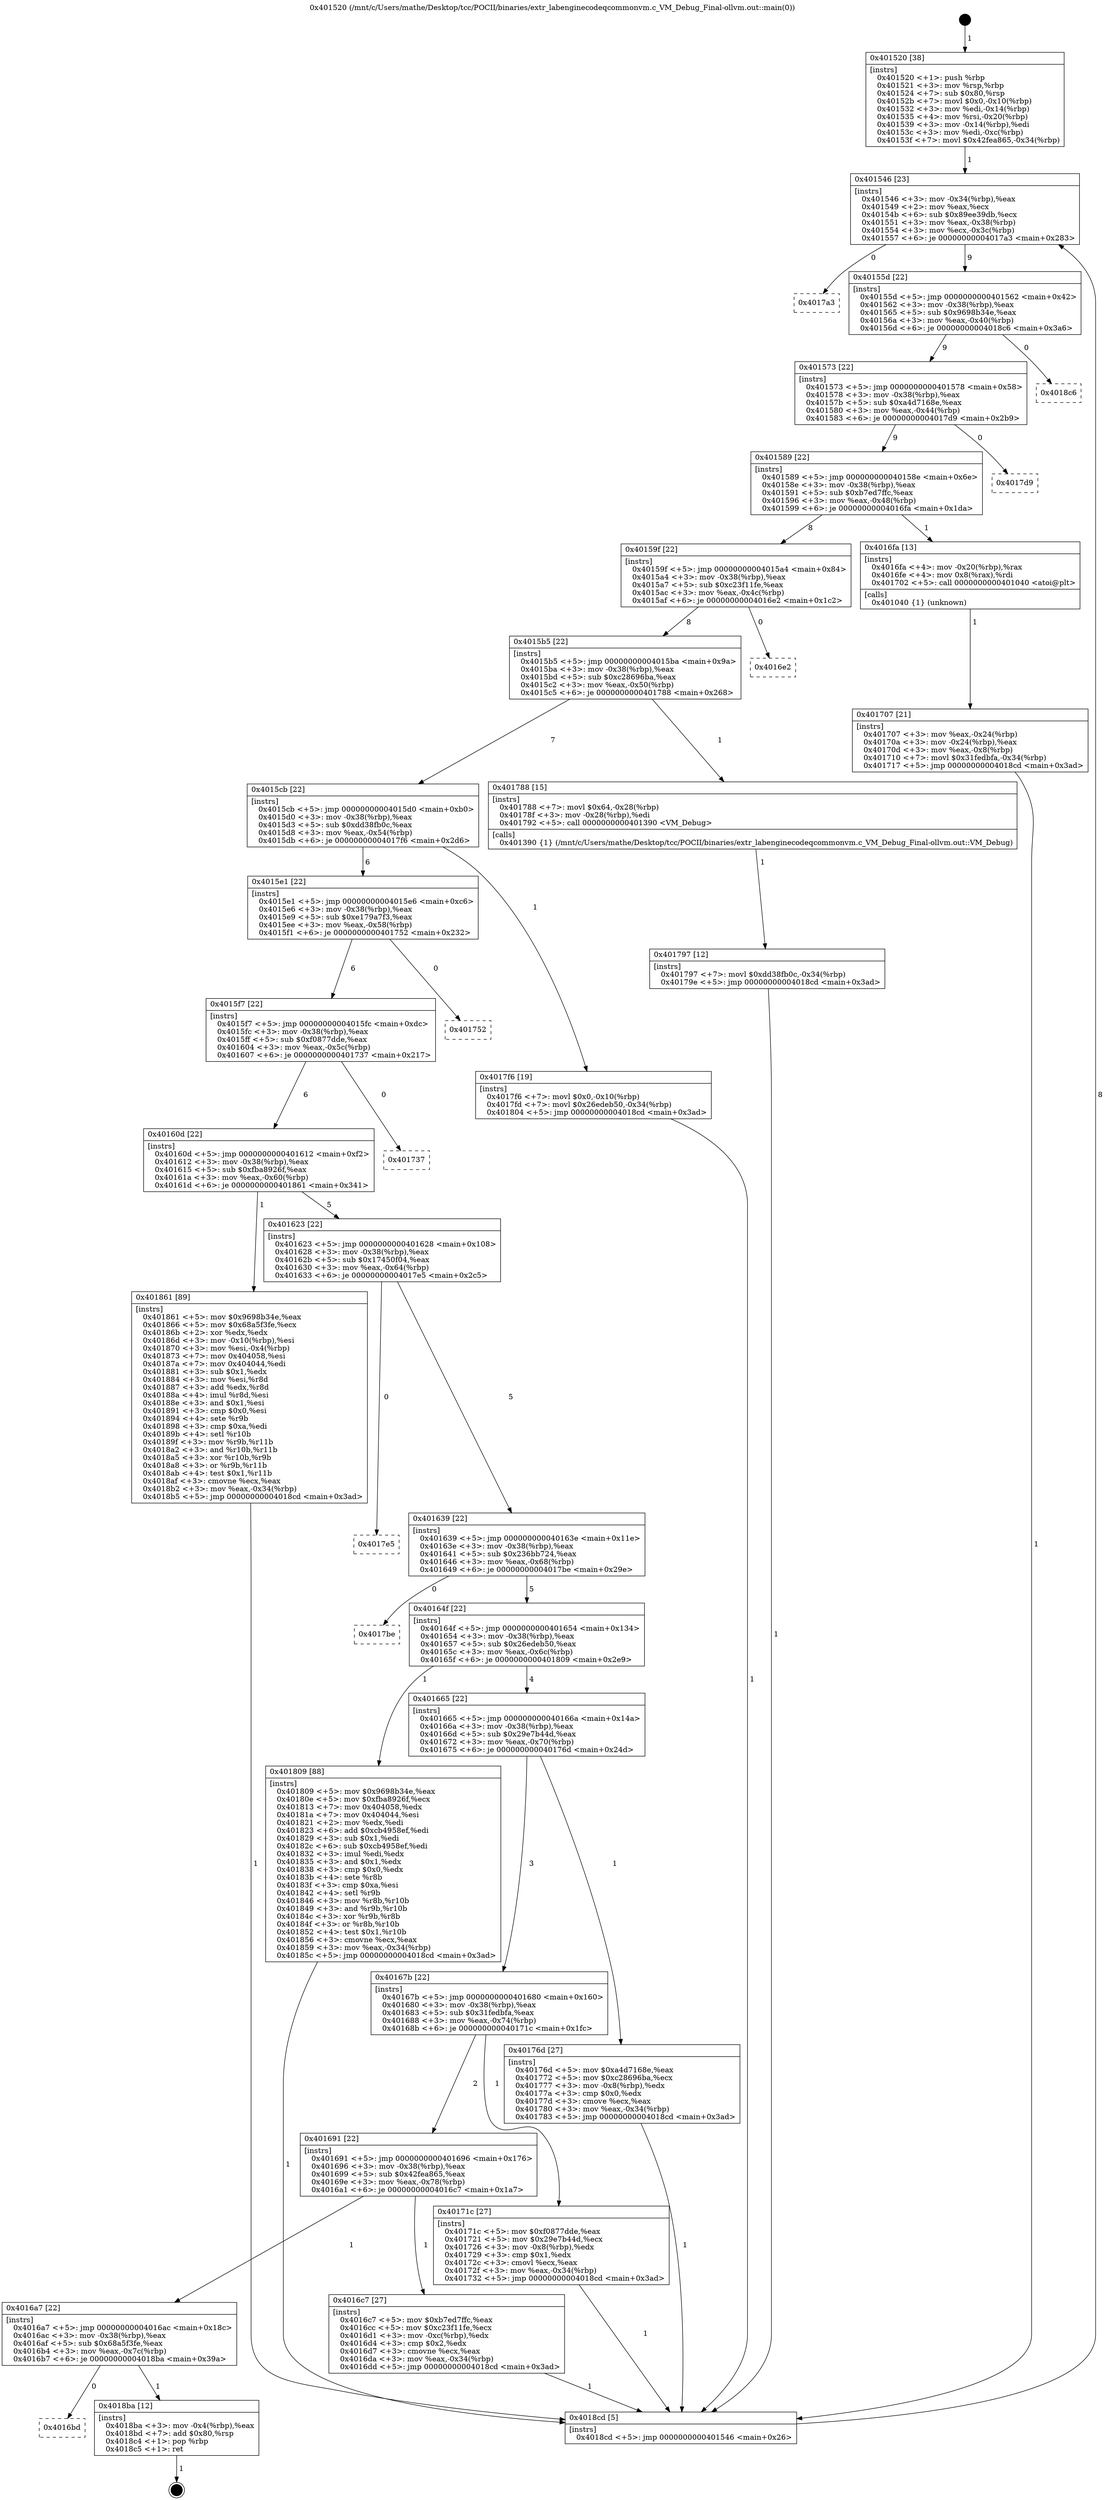 digraph "0x401520" {
  label = "0x401520 (/mnt/c/Users/mathe/Desktop/tcc/POCII/binaries/extr_labenginecodeqcommonvm.c_VM_Debug_Final-ollvm.out::main(0))"
  labelloc = "t"
  node[shape=record]

  Entry [label="",width=0.3,height=0.3,shape=circle,fillcolor=black,style=filled]
  "0x401546" [label="{
     0x401546 [23]\l
     | [instrs]\l
     &nbsp;&nbsp;0x401546 \<+3\>: mov -0x34(%rbp),%eax\l
     &nbsp;&nbsp;0x401549 \<+2\>: mov %eax,%ecx\l
     &nbsp;&nbsp;0x40154b \<+6\>: sub $0x89ee39db,%ecx\l
     &nbsp;&nbsp;0x401551 \<+3\>: mov %eax,-0x38(%rbp)\l
     &nbsp;&nbsp;0x401554 \<+3\>: mov %ecx,-0x3c(%rbp)\l
     &nbsp;&nbsp;0x401557 \<+6\>: je 00000000004017a3 \<main+0x283\>\l
  }"]
  "0x4017a3" [label="{
     0x4017a3\l
  }", style=dashed]
  "0x40155d" [label="{
     0x40155d [22]\l
     | [instrs]\l
     &nbsp;&nbsp;0x40155d \<+5\>: jmp 0000000000401562 \<main+0x42\>\l
     &nbsp;&nbsp;0x401562 \<+3\>: mov -0x38(%rbp),%eax\l
     &nbsp;&nbsp;0x401565 \<+5\>: sub $0x9698b34e,%eax\l
     &nbsp;&nbsp;0x40156a \<+3\>: mov %eax,-0x40(%rbp)\l
     &nbsp;&nbsp;0x40156d \<+6\>: je 00000000004018c6 \<main+0x3a6\>\l
  }"]
  Exit [label="",width=0.3,height=0.3,shape=circle,fillcolor=black,style=filled,peripheries=2]
  "0x4018c6" [label="{
     0x4018c6\l
  }", style=dashed]
  "0x401573" [label="{
     0x401573 [22]\l
     | [instrs]\l
     &nbsp;&nbsp;0x401573 \<+5\>: jmp 0000000000401578 \<main+0x58\>\l
     &nbsp;&nbsp;0x401578 \<+3\>: mov -0x38(%rbp),%eax\l
     &nbsp;&nbsp;0x40157b \<+5\>: sub $0xa4d7168e,%eax\l
     &nbsp;&nbsp;0x401580 \<+3\>: mov %eax,-0x44(%rbp)\l
     &nbsp;&nbsp;0x401583 \<+6\>: je 00000000004017d9 \<main+0x2b9\>\l
  }"]
  "0x4016bd" [label="{
     0x4016bd\l
  }", style=dashed]
  "0x4017d9" [label="{
     0x4017d9\l
  }", style=dashed]
  "0x401589" [label="{
     0x401589 [22]\l
     | [instrs]\l
     &nbsp;&nbsp;0x401589 \<+5\>: jmp 000000000040158e \<main+0x6e\>\l
     &nbsp;&nbsp;0x40158e \<+3\>: mov -0x38(%rbp),%eax\l
     &nbsp;&nbsp;0x401591 \<+5\>: sub $0xb7ed7ffc,%eax\l
     &nbsp;&nbsp;0x401596 \<+3\>: mov %eax,-0x48(%rbp)\l
     &nbsp;&nbsp;0x401599 \<+6\>: je 00000000004016fa \<main+0x1da\>\l
  }"]
  "0x4018ba" [label="{
     0x4018ba [12]\l
     | [instrs]\l
     &nbsp;&nbsp;0x4018ba \<+3\>: mov -0x4(%rbp),%eax\l
     &nbsp;&nbsp;0x4018bd \<+7\>: add $0x80,%rsp\l
     &nbsp;&nbsp;0x4018c4 \<+1\>: pop %rbp\l
     &nbsp;&nbsp;0x4018c5 \<+1\>: ret\l
  }"]
  "0x4016fa" [label="{
     0x4016fa [13]\l
     | [instrs]\l
     &nbsp;&nbsp;0x4016fa \<+4\>: mov -0x20(%rbp),%rax\l
     &nbsp;&nbsp;0x4016fe \<+4\>: mov 0x8(%rax),%rdi\l
     &nbsp;&nbsp;0x401702 \<+5\>: call 0000000000401040 \<atoi@plt\>\l
     | [calls]\l
     &nbsp;&nbsp;0x401040 \{1\} (unknown)\l
  }"]
  "0x40159f" [label="{
     0x40159f [22]\l
     | [instrs]\l
     &nbsp;&nbsp;0x40159f \<+5\>: jmp 00000000004015a4 \<main+0x84\>\l
     &nbsp;&nbsp;0x4015a4 \<+3\>: mov -0x38(%rbp),%eax\l
     &nbsp;&nbsp;0x4015a7 \<+5\>: sub $0xc23f11fe,%eax\l
     &nbsp;&nbsp;0x4015ac \<+3\>: mov %eax,-0x4c(%rbp)\l
     &nbsp;&nbsp;0x4015af \<+6\>: je 00000000004016e2 \<main+0x1c2\>\l
  }"]
  "0x401797" [label="{
     0x401797 [12]\l
     | [instrs]\l
     &nbsp;&nbsp;0x401797 \<+7\>: movl $0xdd38fb0c,-0x34(%rbp)\l
     &nbsp;&nbsp;0x40179e \<+5\>: jmp 00000000004018cd \<main+0x3ad\>\l
  }"]
  "0x4016e2" [label="{
     0x4016e2\l
  }", style=dashed]
  "0x4015b5" [label="{
     0x4015b5 [22]\l
     | [instrs]\l
     &nbsp;&nbsp;0x4015b5 \<+5\>: jmp 00000000004015ba \<main+0x9a\>\l
     &nbsp;&nbsp;0x4015ba \<+3\>: mov -0x38(%rbp),%eax\l
     &nbsp;&nbsp;0x4015bd \<+5\>: sub $0xc28696ba,%eax\l
     &nbsp;&nbsp;0x4015c2 \<+3\>: mov %eax,-0x50(%rbp)\l
     &nbsp;&nbsp;0x4015c5 \<+6\>: je 0000000000401788 \<main+0x268\>\l
  }"]
  "0x401707" [label="{
     0x401707 [21]\l
     | [instrs]\l
     &nbsp;&nbsp;0x401707 \<+3\>: mov %eax,-0x24(%rbp)\l
     &nbsp;&nbsp;0x40170a \<+3\>: mov -0x24(%rbp),%eax\l
     &nbsp;&nbsp;0x40170d \<+3\>: mov %eax,-0x8(%rbp)\l
     &nbsp;&nbsp;0x401710 \<+7\>: movl $0x31fedbfa,-0x34(%rbp)\l
     &nbsp;&nbsp;0x401717 \<+5\>: jmp 00000000004018cd \<main+0x3ad\>\l
  }"]
  "0x401788" [label="{
     0x401788 [15]\l
     | [instrs]\l
     &nbsp;&nbsp;0x401788 \<+7\>: movl $0x64,-0x28(%rbp)\l
     &nbsp;&nbsp;0x40178f \<+3\>: mov -0x28(%rbp),%edi\l
     &nbsp;&nbsp;0x401792 \<+5\>: call 0000000000401390 \<VM_Debug\>\l
     | [calls]\l
     &nbsp;&nbsp;0x401390 \{1\} (/mnt/c/Users/mathe/Desktop/tcc/POCII/binaries/extr_labenginecodeqcommonvm.c_VM_Debug_Final-ollvm.out::VM_Debug)\l
  }"]
  "0x4015cb" [label="{
     0x4015cb [22]\l
     | [instrs]\l
     &nbsp;&nbsp;0x4015cb \<+5\>: jmp 00000000004015d0 \<main+0xb0\>\l
     &nbsp;&nbsp;0x4015d0 \<+3\>: mov -0x38(%rbp),%eax\l
     &nbsp;&nbsp;0x4015d3 \<+5\>: sub $0xdd38fb0c,%eax\l
     &nbsp;&nbsp;0x4015d8 \<+3\>: mov %eax,-0x54(%rbp)\l
     &nbsp;&nbsp;0x4015db \<+6\>: je 00000000004017f6 \<main+0x2d6\>\l
  }"]
  "0x401520" [label="{
     0x401520 [38]\l
     | [instrs]\l
     &nbsp;&nbsp;0x401520 \<+1\>: push %rbp\l
     &nbsp;&nbsp;0x401521 \<+3\>: mov %rsp,%rbp\l
     &nbsp;&nbsp;0x401524 \<+7\>: sub $0x80,%rsp\l
     &nbsp;&nbsp;0x40152b \<+7\>: movl $0x0,-0x10(%rbp)\l
     &nbsp;&nbsp;0x401532 \<+3\>: mov %edi,-0x14(%rbp)\l
     &nbsp;&nbsp;0x401535 \<+4\>: mov %rsi,-0x20(%rbp)\l
     &nbsp;&nbsp;0x401539 \<+3\>: mov -0x14(%rbp),%edi\l
     &nbsp;&nbsp;0x40153c \<+3\>: mov %edi,-0xc(%rbp)\l
     &nbsp;&nbsp;0x40153f \<+7\>: movl $0x42fea865,-0x34(%rbp)\l
  }"]
  "0x4017f6" [label="{
     0x4017f6 [19]\l
     | [instrs]\l
     &nbsp;&nbsp;0x4017f6 \<+7\>: movl $0x0,-0x10(%rbp)\l
     &nbsp;&nbsp;0x4017fd \<+7\>: movl $0x26edeb50,-0x34(%rbp)\l
     &nbsp;&nbsp;0x401804 \<+5\>: jmp 00000000004018cd \<main+0x3ad\>\l
  }"]
  "0x4015e1" [label="{
     0x4015e1 [22]\l
     | [instrs]\l
     &nbsp;&nbsp;0x4015e1 \<+5\>: jmp 00000000004015e6 \<main+0xc6\>\l
     &nbsp;&nbsp;0x4015e6 \<+3\>: mov -0x38(%rbp),%eax\l
     &nbsp;&nbsp;0x4015e9 \<+5\>: sub $0xe179a7f3,%eax\l
     &nbsp;&nbsp;0x4015ee \<+3\>: mov %eax,-0x58(%rbp)\l
     &nbsp;&nbsp;0x4015f1 \<+6\>: je 0000000000401752 \<main+0x232\>\l
  }"]
  "0x4018cd" [label="{
     0x4018cd [5]\l
     | [instrs]\l
     &nbsp;&nbsp;0x4018cd \<+5\>: jmp 0000000000401546 \<main+0x26\>\l
  }"]
  "0x401752" [label="{
     0x401752\l
  }", style=dashed]
  "0x4015f7" [label="{
     0x4015f7 [22]\l
     | [instrs]\l
     &nbsp;&nbsp;0x4015f7 \<+5\>: jmp 00000000004015fc \<main+0xdc\>\l
     &nbsp;&nbsp;0x4015fc \<+3\>: mov -0x38(%rbp),%eax\l
     &nbsp;&nbsp;0x4015ff \<+5\>: sub $0xf0877dde,%eax\l
     &nbsp;&nbsp;0x401604 \<+3\>: mov %eax,-0x5c(%rbp)\l
     &nbsp;&nbsp;0x401607 \<+6\>: je 0000000000401737 \<main+0x217\>\l
  }"]
  "0x4016a7" [label="{
     0x4016a7 [22]\l
     | [instrs]\l
     &nbsp;&nbsp;0x4016a7 \<+5\>: jmp 00000000004016ac \<main+0x18c\>\l
     &nbsp;&nbsp;0x4016ac \<+3\>: mov -0x38(%rbp),%eax\l
     &nbsp;&nbsp;0x4016af \<+5\>: sub $0x68a5f3fe,%eax\l
     &nbsp;&nbsp;0x4016b4 \<+3\>: mov %eax,-0x7c(%rbp)\l
     &nbsp;&nbsp;0x4016b7 \<+6\>: je 00000000004018ba \<main+0x39a\>\l
  }"]
  "0x401737" [label="{
     0x401737\l
  }", style=dashed]
  "0x40160d" [label="{
     0x40160d [22]\l
     | [instrs]\l
     &nbsp;&nbsp;0x40160d \<+5\>: jmp 0000000000401612 \<main+0xf2\>\l
     &nbsp;&nbsp;0x401612 \<+3\>: mov -0x38(%rbp),%eax\l
     &nbsp;&nbsp;0x401615 \<+5\>: sub $0xfba8926f,%eax\l
     &nbsp;&nbsp;0x40161a \<+3\>: mov %eax,-0x60(%rbp)\l
     &nbsp;&nbsp;0x40161d \<+6\>: je 0000000000401861 \<main+0x341\>\l
  }"]
  "0x4016c7" [label="{
     0x4016c7 [27]\l
     | [instrs]\l
     &nbsp;&nbsp;0x4016c7 \<+5\>: mov $0xb7ed7ffc,%eax\l
     &nbsp;&nbsp;0x4016cc \<+5\>: mov $0xc23f11fe,%ecx\l
     &nbsp;&nbsp;0x4016d1 \<+3\>: mov -0xc(%rbp),%edx\l
     &nbsp;&nbsp;0x4016d4 \<+3\>: cmp $0x2,%edx\l
     &nbsp;&nbsp;0x4016d7 \<+3\>: cmovne %ecx,%eax\l
     &nbsp;&nbsp;0x4016da \<+3\>: mov %eax,-0x34(%rbp)\l
     &nbsp;&nbsp;0x4016dd \<+5\>: jmp 00000000004018cd \<main+0x3ad\>\l
  }"]
  "0x401861" [label="{
     0x401861 [89]\l
     | [instrs]\l
     &nbsp;&nbsp;0x401861 \<+5\>: mov $0x9698b34e,%eax\l
     &nbsp;&nbsp;0x401866 \<+5\>: mov $0x68a5f3fe,%ecx\l
     &nbsp;&nbsp;0x40186b \<+2\>: xor %edx,%edx\l
     &nbsp;&nbsp;0x40186d \<+3\>: mov -0x10(%rbp),%esi\l
     &nbsp;&nbsp;0x401870 \<+3\>: mov %esi,-0x4(%rbp)\l
     &nbsp;&nbsp;0x401873 \<+7\>: mov 0x404058,%esi\l
     &nbsp;&nbsp;0x40187a \<+7\>: mov 0x404044,%edi\l
     &nbsp;&nbsp;0x401881 \<+3\>: sub $0x1,%edx\l
     &nbsp;&nbsp;0x401884 \<+3\>: mov %esi,%r8d\l
     &nbsp;&nbsp;0x401887 \<+3\>: add %edx,%r8d\l
     &nbsp;&nbsp;0x40188a \<+4\>: imul %r8d,%esi\l
     &nbsp;&nbsp;0x40188e \<+3\>: and $0x1,%esi\l
     &nbsp;&nbsp;0x401891 \<+3\>: cmp $0x0,%esi\l
     &nbsp;&nbsp;0x401894 \<+4\>: sete %r9b\l
     &nbsp;&nbsp;0x401898 \<+3\>: cmp $0xa,%edi\l
     &nbsp;&nbsp;0x40189b \<+4\>: setl %r10b\l
     &nbsp;&nbsp;0x40189f \<+3\>: mov %r9b,%r11b\l
     &nbsp;&nbsp;0x4018a2 \<+3\>: and %r10b,%r11b\l
     &nbsp;&nbsp;0x4018a5 \<+3\>: xor %r10b,%r9b\l
     &nbsp;&nbsp;0x4018a8 \<+3\>: or %r9b,%r11b\l
     &nbsp;&nbsp;0x4018ab \<+4\>: test $0x1,%r11b\l
     &nbsp;&nbsp;0x4018af \<+3\>: cmovne %ecx,%eax\l
     &nbsp;&nbsp;0x4018b2 \<+3\>: mov %eax,-0x34(%rbp)\l
     &nbsp;&nbsp;0x4018b5 \<+5\>: jmp 00000000004018cd \<main+0x3ad\>\l
  }"]
  "0x401623" [label="{
     0x401623 [22]\l
     | [instrs]\l
     &nbsp;&nbsp;0x401623 \<+5\>: jmp 0000000000401628 \<main+0x108\>\l
     &nbsp;&nbsp;0x401628 \<+3\>: mov -0x38(%rbp),%eax\l
     &nbsp;&nbsp;0x40162b \<+5\>: sub $0x17450f04,%eax\l
     &nbsp;&nbsp;0x401630 \<+3\>: mov %eax,-0x64(%rbp)\l
     &nbsp;&nbsp;0x401633 \<+6\>: je 00000000004017e5 \<main+0x2c5\>\l
  }"]
  "0x401691" [label="{
     0x401691 [22]\l
     | [instrs]\l
     &nbsp;&nbsp;0x401691 \<+5\>: jmp 0000000000401696 \<main+0x176\>\l
     &nbsp;&nbsp;0x401696 \<+3\>: mov -0x38(%rbp),%eax\l
     &nbsp;&nbsp;0x401699 \<+5\>: sub $0x42fea865,%eax\l
     &nbsp;&nbsp;0x40169e \<+3\>: mov %eax,-0x78(%rbp)\l
     &nbsp;&nbsp;0x4016a1 \<+6\>: je 00000000004016c7 \<main+0x1a7\>\l
  }"]
  "0x4017e5" [label="{
     0x4017e5\l
  }", style=dashed]
  "0x401639" [label="{
     0x401639 [22]\l
     | [instrs]\l
     &nbsp;&nbsp;0x401639 \<+5\>: jmp 000000000040163e \<main+0x11e\>\l
     &nbsp;&nbsp;0x40163e \<+3\>: mov -0x38(%rbp),%eax\l
     &nbsp;&nbsp;0x401641 \<+5\>: sub $0x236bb724,%eax\l
     &nbsp;&nbsp;0x401646 \<+3\>: mov %eax,-0x68(%rbp)\l
     &nbsp;&nbsp;0x401649 \<+6\>: je 00000000004017be \<main+0x29e\>\l
  }"]
  "0x40171c" [label="{
     0x40171c [27]\l
     | [instrs]\l
     &nbsp;&nbsp;0x40171c \<+5\>: mov $0xf0877dde,%eax\l
     &nbsp;&nbsp;0x401721 \<+5\>: mov $0x29e7b44d,%ecx\l
     &nbsp;&nbsp;0x401726 \<+3\>: mov -0x8(%rbp),%edx\l
     &nbsp;&nbsp;0x401729 \<+3\>: cmp $0x1,%edx\l
     &nbsp;&nbsp;0x40172c \<+3\>: cmovl %ecx,%eax\l
     &nbsp;&nbsp;0x40172f \<+3\>: mov %eax,-0x34(%rbp)\l
     &nbsp;&nbsp;0x401732 \<+5\>: jmp 00000000004018cd \<main+0x3ad\>\l
  }"]
  "0x4017be" [label="{
     0x4017be\l
  }", style=dashed]
  "0x40164f" [label="{
     0x40164f [22]\l
     | [instrs]\l
     &nbsp;&nbsp;0x40164f \<+5\>: jmp 0000000000401654 \<main+0x134\>\l
     &nbsp;&nbsp;0x401654 \<+3\>: mov -0x38(%rbp),%eax\l
     &nbsp;&nbsp;0x401657 \<+5\>: sub $0x26edeb50,%eax\l
     &nbsp;&nbsp;0x40165c \<+3\>: mov %eax,-0x6c(%rbp)\l
     &nbsp;&nbsp;0x40165f \<+6\>: je 0000000000401809 \<main+0x2e9\>\l
  }"]
  "0x40167b" [label="{
     0x40167b [22]\l
     | [instrs]\l
     &nbsp;&nbsp;0x40167b \<+5\>: jmp 0000000000401680 \<main+0x160\>\l
     &nbsp;&nbsp;0x401680 \<+3\>: mov -0x38(%rbp),%eax\l
     &nbsp;&nbsp;0x401683 \<+5\>: sub $0x31fedbfa,%eax\l
     &nbsp;&nbsp;0x401688 \<+3\>: mov %eax,-0x74(%rbp)\l
     &nbsp;&nbsp;0x40168b \<+6\>: je 000000000040171c \<main+0x1fc\>\l
  }"]
  "0x401809" [label="{
     0x401809 [88]\l
     | [instrs]\l
     &nbsp;&nbsp;0x401809 \<+5\>: mov $0x9698b34e,%eax\l
     &nbsp;&nbsp;0x40180e \<+5\>: mov $0xfba8926f,%ecx\l
     &nbsp;&nbsp;0x401813 \<+7\>: mov 0x404058,%edx\l
     &nbsp;&nbsp;0x40181a \<+7\>: mov 0x404044,%esi\l
     &nbsp;&nbsp;0x401821 \<+2\>: mov %edx,%edi\l
     &nbsp;&nbsp;0x401823 \<+6\>: add $0xcb4958ef,%edi\l
     &nbsp;&nbsp;0x401829 \<+3\>: sub $0x1,%edi\l
     &nbsp;&nbsp;0x40182c \<+6\>: sub $0xcb4958ef,%edi\l
     &nbsp;&nbsp;0x401832 \<+3\>: imul %edi,%edx\l
     &nbsp;&nbsp;0x401835 \<+3\>: and $0x1,%edx\l
     &nbsp;&nbsp;0x401838 \<+3\>: cmp $0x0,%edx\l
     &nbsp;&nbsp;0x40183b \<+4\>: sete %r8b\l
     &nbsp;&nbsp;0x40183f \<+3\>: cmp $0xa,%esi\l
     &nbsp;&nbsp;0x401842 \<+4\>: setl %r9b\l
     &nbsp;&nbsp;0x401846 \<+3\>: mov %r8b,%r10b\l
     &nbsp;&nbsp;0x401849 \<+3\>: and %r9b,%r10b\l
     &nbsp;&nbsp;0x40184c \<+3\>: xor %r9b,%r8b\l
     &nbsp;&nbsp;0x40184f \<+3\>: or %r8b,%r10b\l
     &nbsp;&nbsp;0x401852 \<+4\>: test $0x1,%r10b\l
     &nbsp;&nbsp;0x401856 \<+3\>: cmovne %ecx,%eax\l
     &nbsp;&nbsp;0x401859 \<+3\>: mov %eax,-0x34(%rbp)\l
     &nbsp;&nbsp;0x40185c \<+5\>: jmp 00000000004018cd \<main+0x3ad\>\l
  }"]
  "0x401665" [label="{
     0x401665 [22]\l
     | [instrs]\l
     &nbsp;&nbsp;0x401665 \<+5\>: jmp 000000000040166a \<main+0x14a\>\l
     &nbsp;&nbsp;0x40166a \<+3\>: mov -0x38(%rbp),%eax\l
     &nbsp;&nbsp;0x40166d \<+5\>: sub $0x29e7b44d,%eax\l
     &nbsp;&nbsp;0x401672 \<+3\>: mov %eax,-0x70(%rbp)\l
     &nbsp;&nbsp;0x401675 \<+6\>: je 000000000040176d \<main+0x24d\>\l
  }"]
  "0x40176d" [label="{
     0x40176d [27]\l
     | [instrs]\l
     &nbsp;&nbsp;0x40176d \<+5\>: mov $0xa4d7168e,%eax\l
     &nbsp;&nbsp;0x401772 \<+5\>: mov $0xc28696ba,%ecx\l
     &nbsp;&nbsp;0x401777 \<+3\>: mov -0x8(%rbp),%edx\l
     &nbsp;&nbsp;0x40177a \<+3\>: cmp $0x0,%edx\l
     &nbsp;&nbsp;0x40177d \<+3\>: cmove %ecx,%eax\l
     &nbsp;&nbsp;0x401780 \<+3\>: mov %eax,-0x34(%rbp)\l
     &nbsp;&nbsp;0x401783 \<+5\>: jmp 00000000004018cd \<main+0x3ad\>\l
  }"]
  Entry -> "0x401520" [label=" 1"]
  "0x401546" -> "0x4017a3" [label=" 0"]
  "0x401546" -> "0x40155d" [label=" 9"]
  "0x4018ba" -> Exit [label=" 1"]
  "0x40155d" -> "0x4018c6" [label=" 0"]
  "0x40155d" -> "0x401573" [label=" 9"]
  "0x4016a7" -> "0x4016bd" [label=" 0"]
  "0x401573" -> "0x4017d9" [label=" 0"]
  "0x401573" -> "0x401589" [label=" 9"]
  "0x4016a7" -> "0x4018ba" [label=" 1"]
  "0x401589" -> "0x4016fa" [label=" 1"]
  "0x401589" -> "0x40159f" [label=" 8"]
  "0x401861" -> "0x4018cd" [label=" 1"]
  "0x40159f" -> "0x4016e2" [label=" 0"]
  "0x40159f" -> "0x4015b5" [label=" 8"]
  "0x401809" -> "0x4018cd" [label=" 1"]
  "0x4015b5" -> "0x401788" [label=" 1"]
  "0x4015b5" -> "0x4015cb" [label=" 7"]
  "0x4017f6" -> "0x4018cd" [label=" 1"]
  "0x4015cb" -> "0x4017f6" [label=" 1"]
  "0x4015cb" -> "0x4015e1" [label=" 6"]
  "0x401797" -> "0x4018cd" [label=" 1"]
  "0x4015e1" -> "0x401752" [label=" 0"]
  "0x4015e1" -> "0x4015f7" [label=" 6"]
  "0x401788" -> "0x401797" [label=" 1"]
  "0x4015f7" -> "0x401737" [label=" 0"]
  "0x4015f7" -> "0x40160d" [label=" 6"]
  "0x40176d" -> "0x4018cd" [label=" 1"]
  "0x40160d" -> "0x401861" [label=" 1"]
  "0x40160d" -> "0x401623" [label=" 5"]
  "0x40171c" -> "0x4018cd" [label=" 1"]
  "0x401623" -> "0x4017e5" [label=" 0"]
  "0x401623" -> "0x401639" [label=" 5"]
  "0x4016fa" -> "0x401707" [label=" 1"]
  "0x401639" -> "0x4017be" [label=" 0"]
  "0x401639" -> "0x40164f" [label=" 5"]
  "0x4018cd" -> "0x401546" [label=" 8"]
  "0x40164f" -> "0x401809" [label=" 1"]
  "0x40164f" -> "0x401665" [label=" 4"]
  "0x4016c7" -> "0x4018cd" [label=" 1"]
  "0x401665" -> "0x40176d" [label=" 1"]
  "0x401665" -> "0x40167b" [label=" 3"]
  "0x401520" -> "0x401546" [label=" 1"]
  "0x40167b" -> "0x40171c" [label=" 1"]
  "0x40167b" -> "0x401691" [label=" 2"]
  "0x401707" -> "0x4018cd" [label=" 1"]
  "0x401691" -> "0x4016c7" [label=" 1"]
  "0x401691" -> "0x4016a7" [label=" 1"]
}
